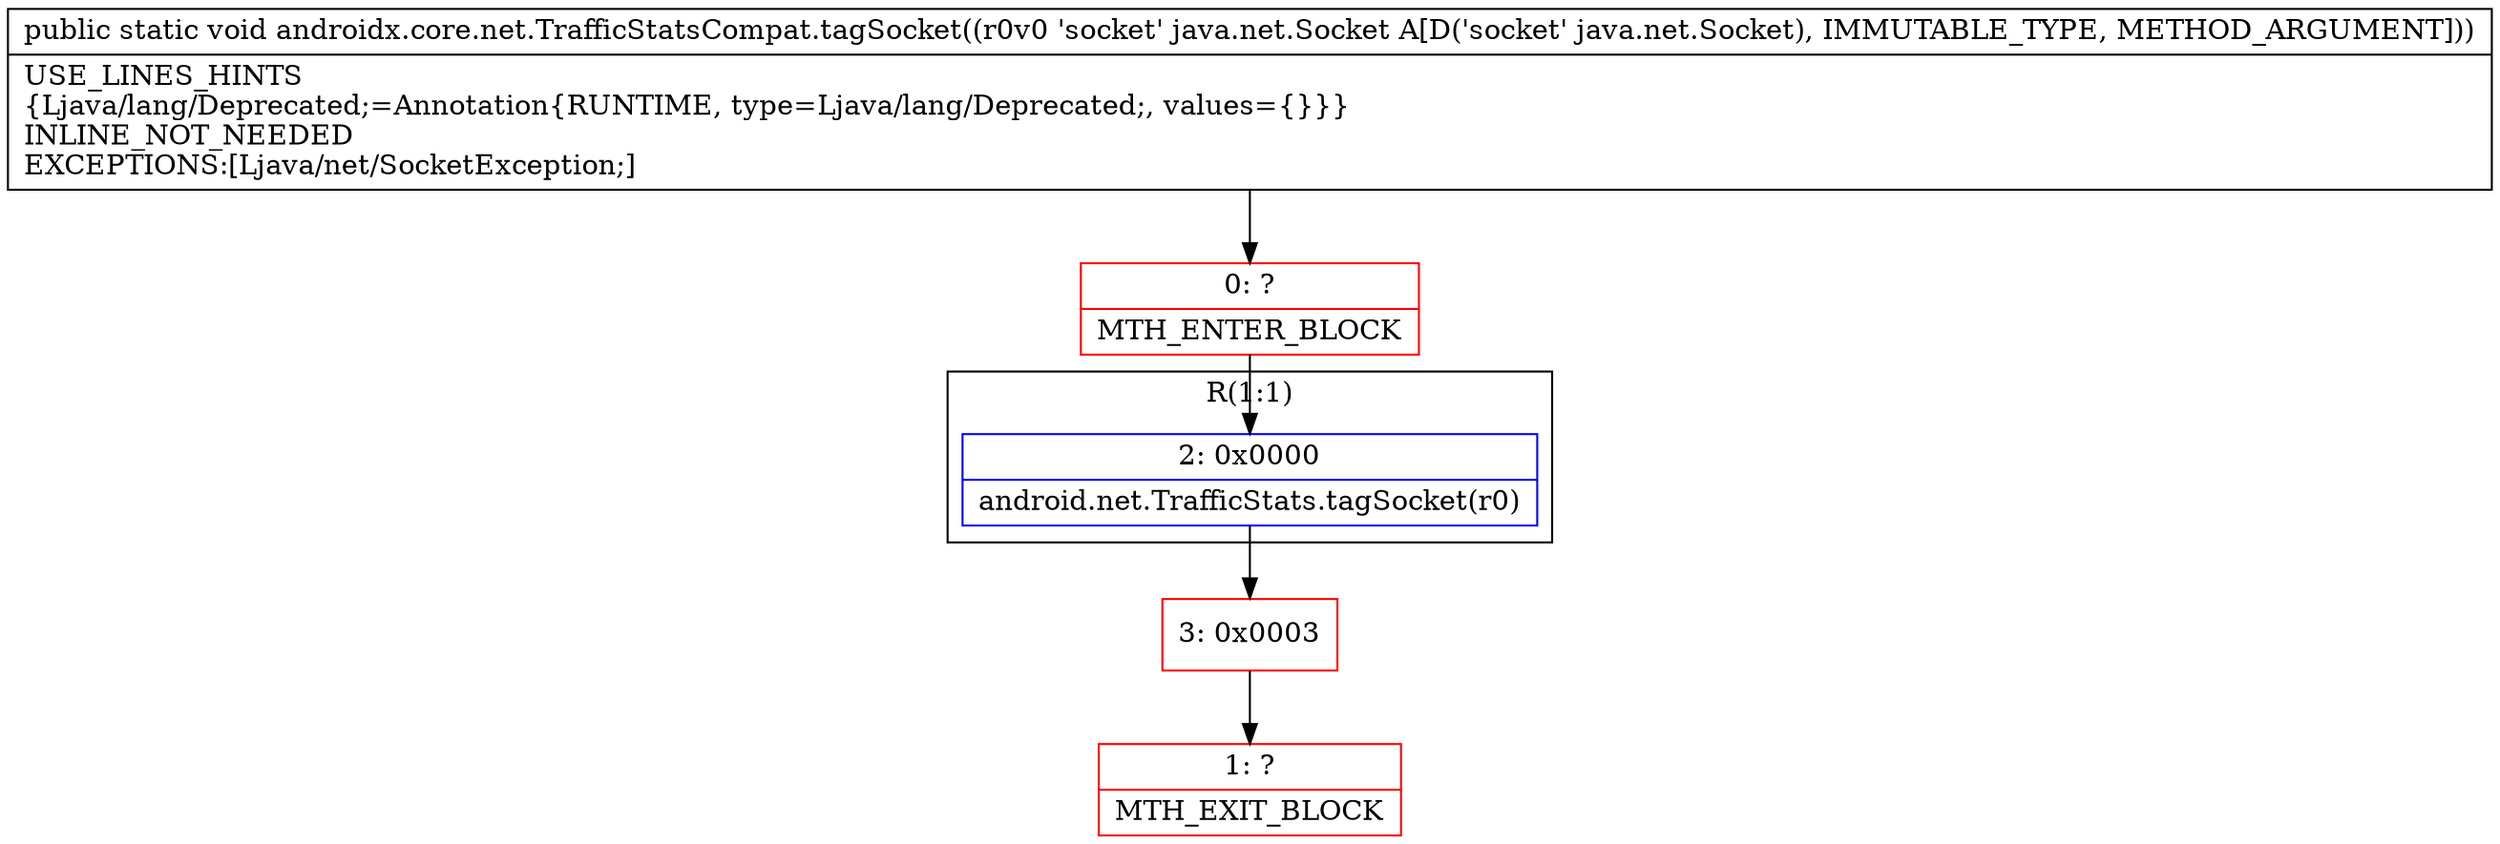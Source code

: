 digraph "CFG forandroidx.core.net.TrafficStatsCompat.tagSocket(Ljava\/net\/Socket;)V" {
subgraph cluster_Region_1660953717 {
label = "R(1:1)";
node [shape=record,color=blue];
Node_2 [shape=record,label="{2\:\ 0x0000|android.net.TrafficStats.tagSocket(r0)\l}"];
}
Node_0 [shape=record,color=red,label="{0\:\ ?|MTH_ENTER_BLOCK\l}"];
Node_3 [shape=record,color=red,label="{3\:\ 0x0003}"];
Node_1 [shape=record,color=red,label="{1\:\ ?|MTH_EXIT_BLOCK\l}"];
MethodNode[shape=record,label="{public static void androidx.core.net.TrafficStatsCompat.tagSocket((r0v0 'socket' java.net.Socket A[D('socket' java.net.Socket), IMMUTABLE_TYPE, METHOD_ARGUMENT]))  | USE_LINES_HINTS\l\{Ljava\/lang\/Deprecated;=Annotation\{RUNTIME, type=Ljava\/lang\/Deprecated;, values=\{\}\}\}\lINLINE_NOT_NEEDED\lEXCEPTIONS:[Ljava\/net\/SocketException;]\l}"];
MethodNode -> Node_0;Node_2 -> Node_3;
Node_0 -> Node_2;
Node_3 -> Node_1;
}

